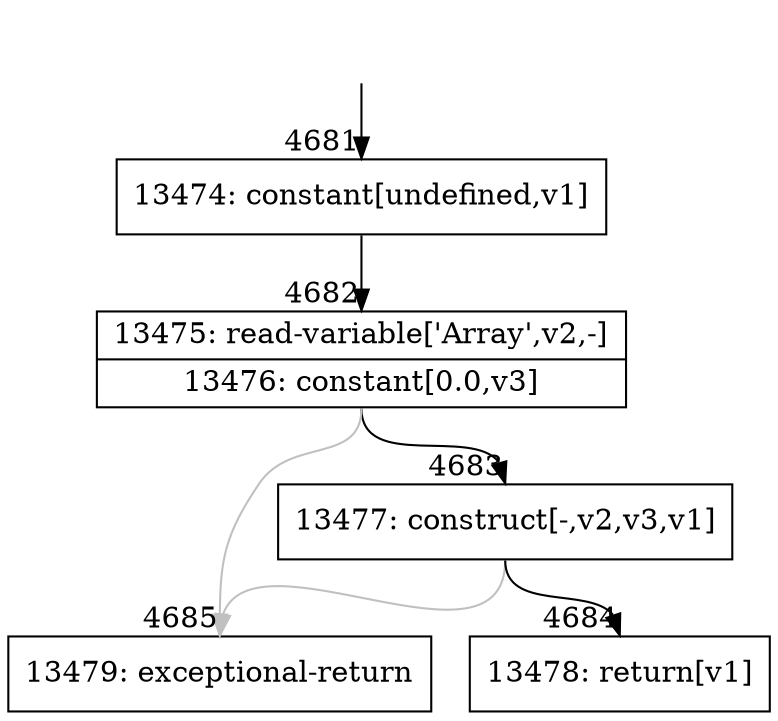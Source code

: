 digraph {
rankdir="TD"
BB_entry312[shape=none,label=""];
BB_entry312 -> BB4681 [tailport=s, headport=n, headlabel="    4681"]
BB4681 [shape=record label="{13474: constant[undefined,v1]}" ] 
BB4681 -> BB4682 [tailport=s, headport=n, headlabel="      4682"]
BB4682 [shape=record label="{13475: read-variable['Array',v2,-]|13476: constant[0.0,v3]}" ] 
BB4682 -> BB4683 [tailport=s, headport=n, headlabel="      4683"]
BB4682 -> BB4685 [tailport=s, headport=n, color=gray, headlabel="      4685"]
BB4683 [shape=record label="{13477: construct[-,v2,v3,v1]}" ] 
BB4683 -> BB4684 [tailport=s, headport=n, headlabel="      4684"]
BB4683 -> BB4685 [tailport=s, headport=n, color=gray]
BB4684 [shape=record label="{13478: return[v1]}" ] 
BB4685 [shape=record label="{13479: exceptional-return}" ] 
}
